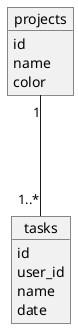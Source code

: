 @startuml
object projects
projects : id
projects : name
projects : color


object tasks
tasks : id
tasks : user_id
tasks : name
tasks : date

projects "1" --- "1..*"  tasks
@enduml